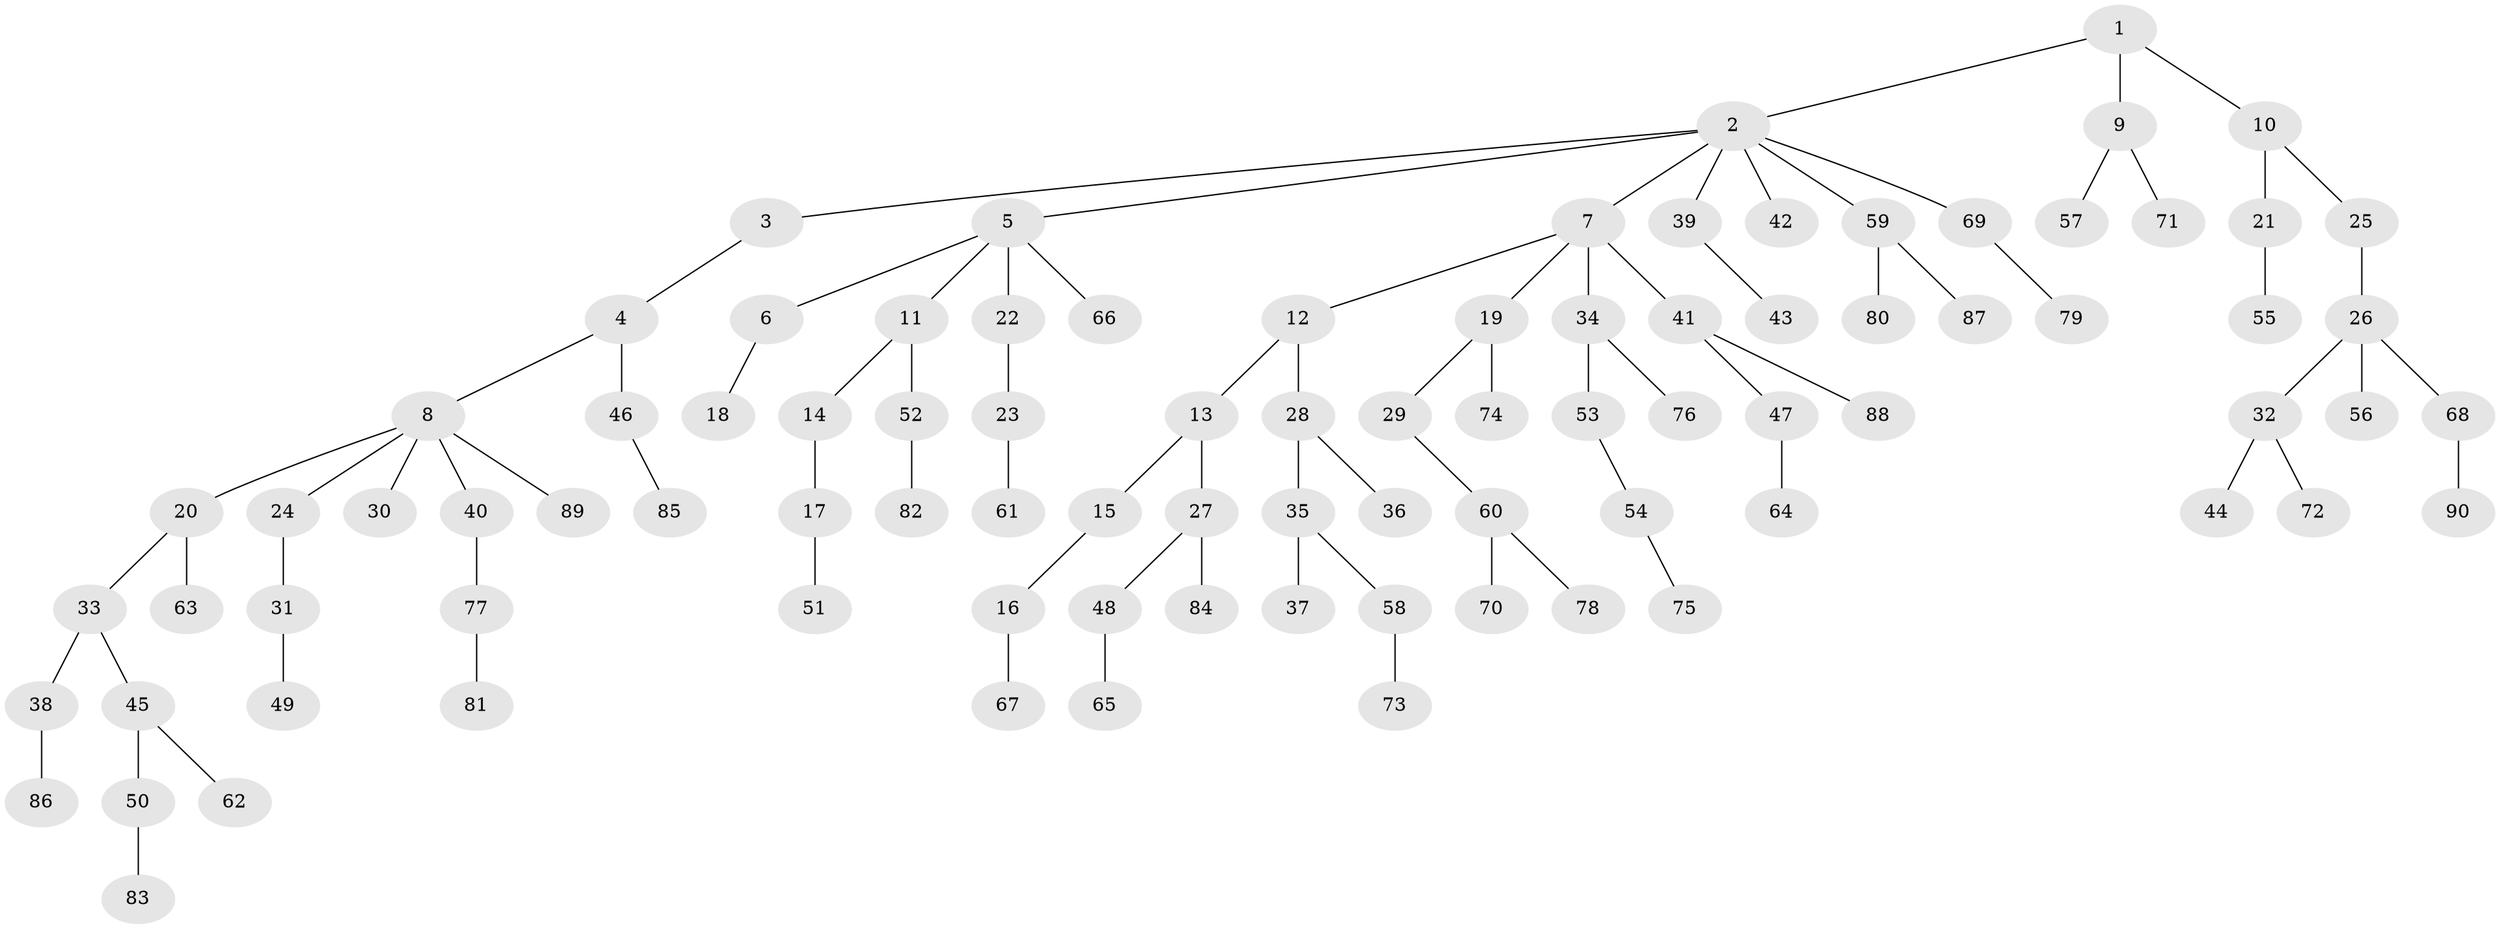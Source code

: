 // coarse degree distribution, {2: 0.2222222222222222, 1: 0.5714285714285714, 5: 0.031746031746031744, 3: 0.09523809523809523, 6: 0.031746031746031744, 7: 0.015873015873015872, 9: 0.015873015873015872, 4: 0.015873015873015872}
// Generated by graph-tools (version 1.1) at 2025/55/03/04/25 21:55:49]
// undirected, 90 vertices, 89 edges
graph export_dot {
graph [start="1"]
  node [color=gray90,style=filled];
  1;
  2;
  3;
  4;
  5;
  6;
  7;
  8;
  9;
  10;
  11;
  12;
  13;
  14;
  15;
  16;
  17;
  18;
  19;
  20;
  21;
  22;
  23;
  24;
  25;
  26;
  27;
  28;
  29;
  30;
  31;
  32;
  33;
  34;
  35;
  36;
  37;
  38;
  39;
  40;
  41;
  42;
  43;
  44;
  45;
  46;
  47;
  48;
  49;
  50;
  51;
  52;
  53;
  54;
  55;
  56;
  57;
  58;
  59;
  60;
  61;
  62;
  63;
  64;
  65;
  66;
  67;
  68;
  69;
  70;
  71;
  72;
  73;
  74;
  75;
  76;
  77;
  78;
  79;
  80;
  81;
  82;
  83;
  84;
  85;
  86;
  87;
  88;
  89;
  90;
  1 -- 2;
  1 -- 9;
  1 -- 10;
  2 -- 3;
  2 -- 5;
  2 -- 7;
  2 -- 39;
  2 -- 42;
  2 -- 59;
  2 -- 69;
  3 -- 4;
  4 -- 8;
  4 -- 46;
  5 -- 6;
  5 -- 11;
  5 -- 22;
  5 -- 66;
  6 -- 18;
  7 -- 12;
  7 -- 19;
  7 -- 34;
  7 -- 41;
  8 -- 20;
  8 -- 24;
  8 -- 30;
  8 -- 40;
  8 -- 89;
  9 -- 57;
  9 -- 71;
  10 -- 21;
  10 -- 25;
  11 -- 14;
  11 -- 52;
  12 -- 13;
  12 -- 28;
  13 -- 15;
  13 -- 27;
  14 -- 17;
  15 -- 16;
  16 -- 67;
  17 -- 51;
  19 -- 29;
  19 -- 74;
  20 -- 33;
  20 -- 63;
  21 -- 55;
  22 -- 23;
  23 -- 61;
  24 -- 31;
  25 -- 26;
  26 -- 32;
  26 -- 56;
  26 -- 68;
  27 -- 48;
  27 -- 84;
  28 -- 35;
  28 -- 36;
  29 -- 60;
  31 -- 49;
  32 -- 44;
  32 -- 72;
  33 -- 38;
  33 -- 45;
  34 -- 53;
  34 -- 76;
  35 -- 37;
  35 -- 58;
  38 -- 86;
  39 -- 43;
  40 -- 77;
  41 -- 47;
  41 -- 88;
  45 -- 50;
  45 -- 62;
  46 -- 85;
  47 -- 64;
  48 -- 65;
  50 -- 83;
  52 -- 82;
  53 -- 54;
  54 -- 75;
  58 -- 73;
  59 -- 80;
  59 -- 87;
  60 -- 70;
  60 -- 78;
  68 -- 90;
  69 -- 79;
  77 -- 81;
}
